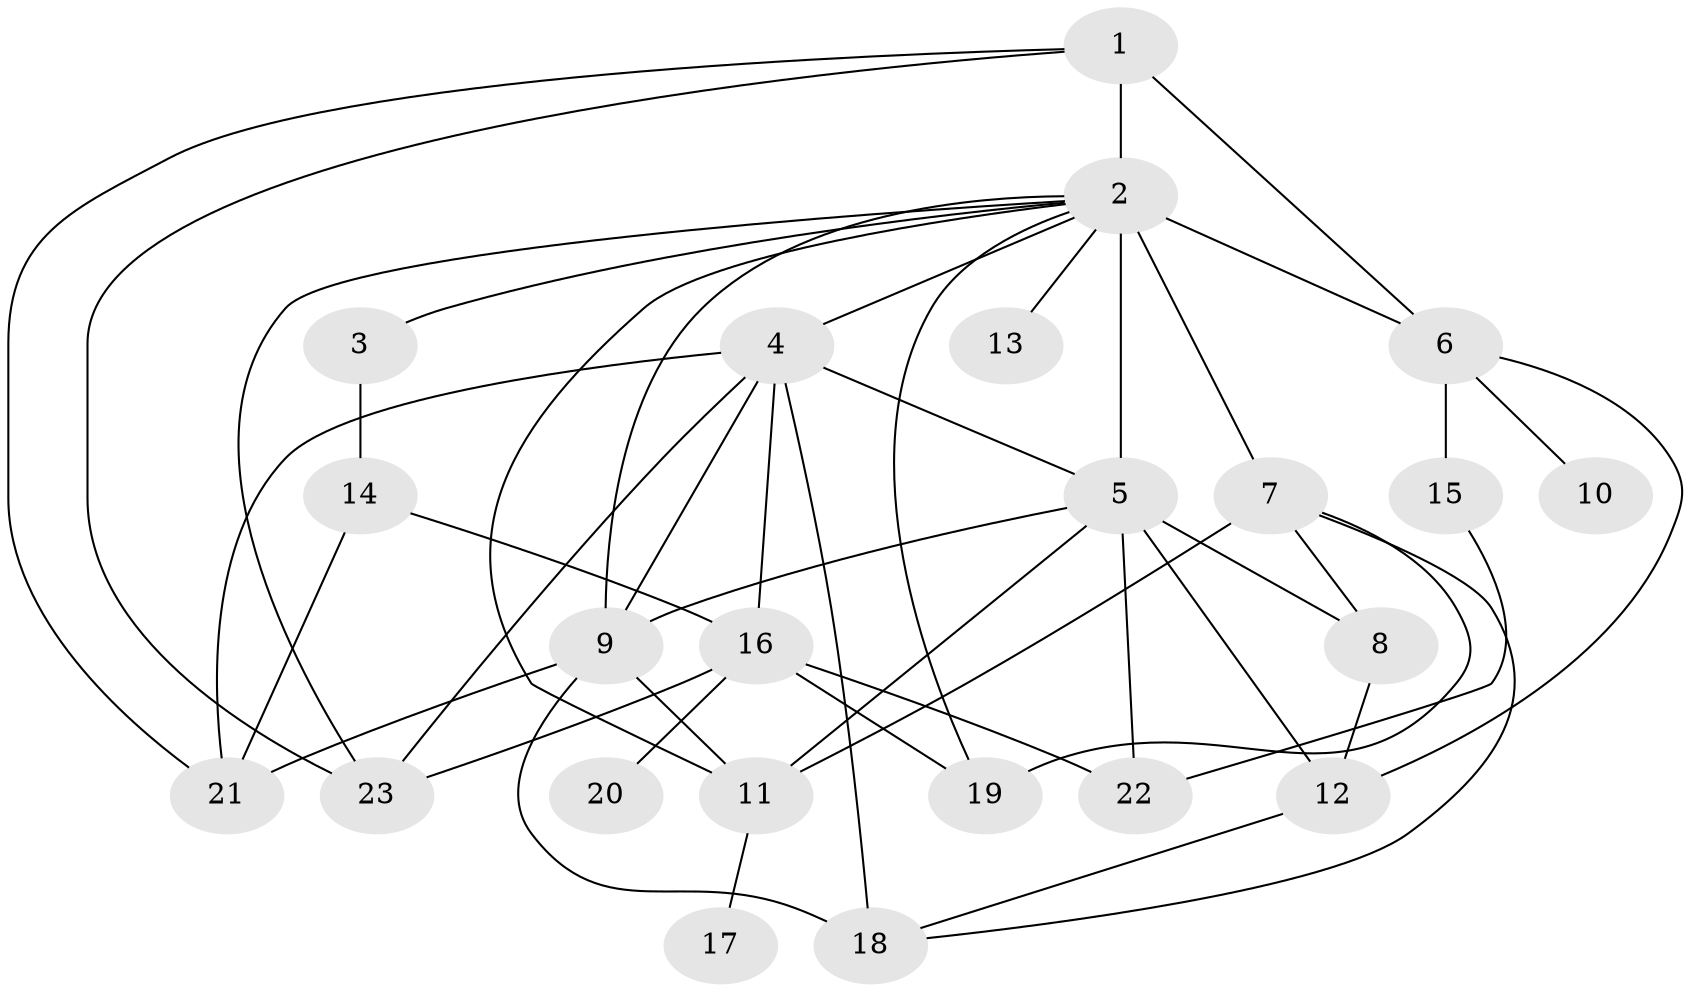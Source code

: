 // original degree distribution, {6: 0.08108108108108109, 25: 0.013513513513513514, 5: 0.013513513513513514, 1: 0.4594594594594595, 13: 0.013513513513513514, 12: 0.013513513513513514, 3: 0.13513513513513514, 10: 0.013513513513513514, 2: 0.1891891891891892, 4: 0.05405405405405406, 7: 0.013513513513513514}
// Generated by graph-tools (version 1.1) at 2025/50/03/04/25 22:50:27]
// undirected, 23 vertices, 46 edges
graph export_dot {
  node [color=gray90,style=filled];
  1;
  2;
  3;
  4;
  5;
  6;
  7;
  8;
  9;
  10;
  11;
  12;
  13;
  14;
  15;
  16;
  17;
  18;
  19;
  20;
  21;
  22;
  23;
  1 -- 2 [weight=2.0];
  1 -- 6 [weight=1.0];
  1 -- 21 [weight=1.0];
  1 -- 23 [weight=1.0];
  2 -- 3 [weight=1.0];
  2 -- 4 [weight=1.0];
  2 -- 5 [weight=9.0];
  2 -- 6 [weight=1.0];
  2 -- 7 [weight=1.0];
  2 -- 9 [weight=1.0];
  2 -- 11 [weight=1.0];
  2 -- 13 [weight=1.0];
  2 -- 19 [weight=1.0];
  2 -- 23 [weight=1.0];
  3 -- 14 [weight=1.0];
  4 -- 5 [weight=1.0];
  4 -- 9 [weight=1.0];
  4 -- 16 [weight=1.0];
  4 -- 18 [weight=4.0];
  4 -- 21 [weight=1.0];
  4 -- 23 [weight=1.0];
  5 -- 8 [weight=1.0];
  5 -- 9 [weight=1.0];
  5 -- 11 [weight=1.0];
  5 -- 12 [weight=1.0];
  5 -- 22 [weight=1.0];
  6 -- 10 [weight=1.0];
  6 -- 12 [weight=1.0];
  6 -- 15 [weight=7.0];
  7 -- 8 [weight=1.0];
  7 -- 11 [weight=6.0];
  7 -- 18 [weight=2.0];
  7 -- 19 [weight=2.0];
  8 -- 12 [weight=1.0];
  9 -- 11 [weight=1.0];
  9 -- 18 [weight=1.0];
  9 -- 21 [weight=1.0];
  11 -- 17 [weight=1.0];
  12 -- 18 [weight=1.0];
  14 -- 16 [weight=1.0];
  14 -- 21 [weight=3.0];
  15 -- 22 [weight=1.0];
  16 -- 19 [weight=1.0];
  16 -- 20 [weight=1.0];
  16 -- 22 [weight=1.0];
  16 -- 23 [weight=1.0];
}
